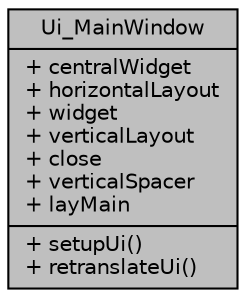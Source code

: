 digraph "Ui_MainWindow"
{
  edge [fontname="Helvetica",fontsize="10",labelfontname="Helvetica",labelfontsize="10"];
  node [fontname="Helvetica",fontsize="10",shape=record];
  Node2 [label="{Ui_MainWindow\n|+ centralWidget\l+ horizontalLayout\l+ widget\l+ verticalLayout\l+ close\l+ verticalSpacer\l+ layMain\l|+ setupUi()\l+ retranslateUi()\l}",height=0.2,width=0.4,color="black", fillcolor="grey75", style="filled", fontcolor="black"];
}
